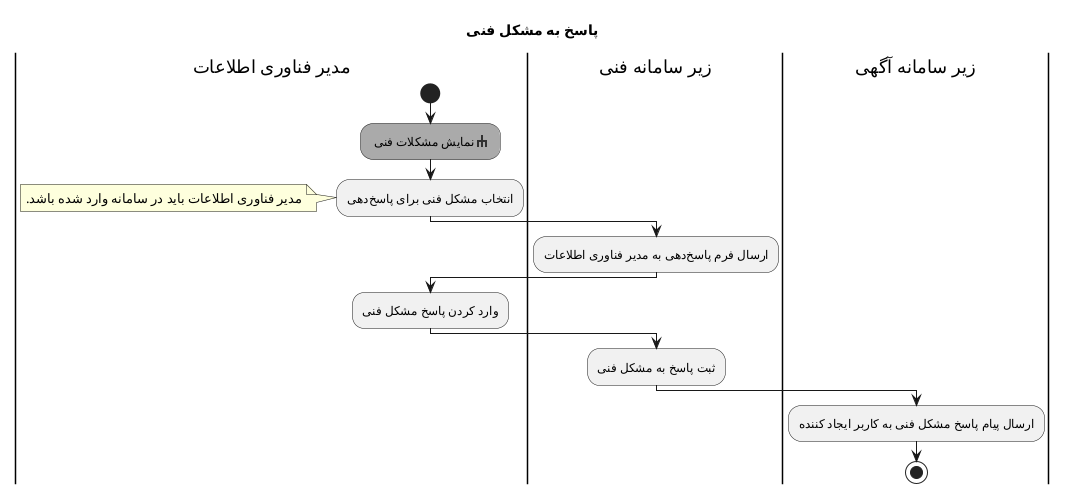 @startuml AnswerTicket
sprite $rake [16x16/8] {
0000000000000000
0000000jj0000000
0000000jj0000000
0005555jj5555000
000jjeejjeejj000
000jj00jj00jj000
000jj00jj00jj000
0000000000000000
}
Title پاسخ به مشکل فنی 
|مدیر فناوری اطلاعات|
start
#AAAAAA:نمایش مشکلات فنی <$rake>;
:انتخاب مشکل فنی برای پاسخ‌دهی;
note left: مدیر فناوری اطلاعات باید در سامانه وارد شده باشد.
|زیر سامانه فنی|
:ارسال فرم پاسخ‌دهی به مدیر فناوری اطلاعات;
|مدیر فناوری اطلاعات|
:وارد کردن پاسخ مشکل فنی;
|زیر سامانه فنی|
:ثبت پاسخ به مشکل فنی;
|زیر سامانه آگهی|
:ارسال پیام پاسخ مشکل فنی به کاربر ایجاد کننده;
stop
@enduml